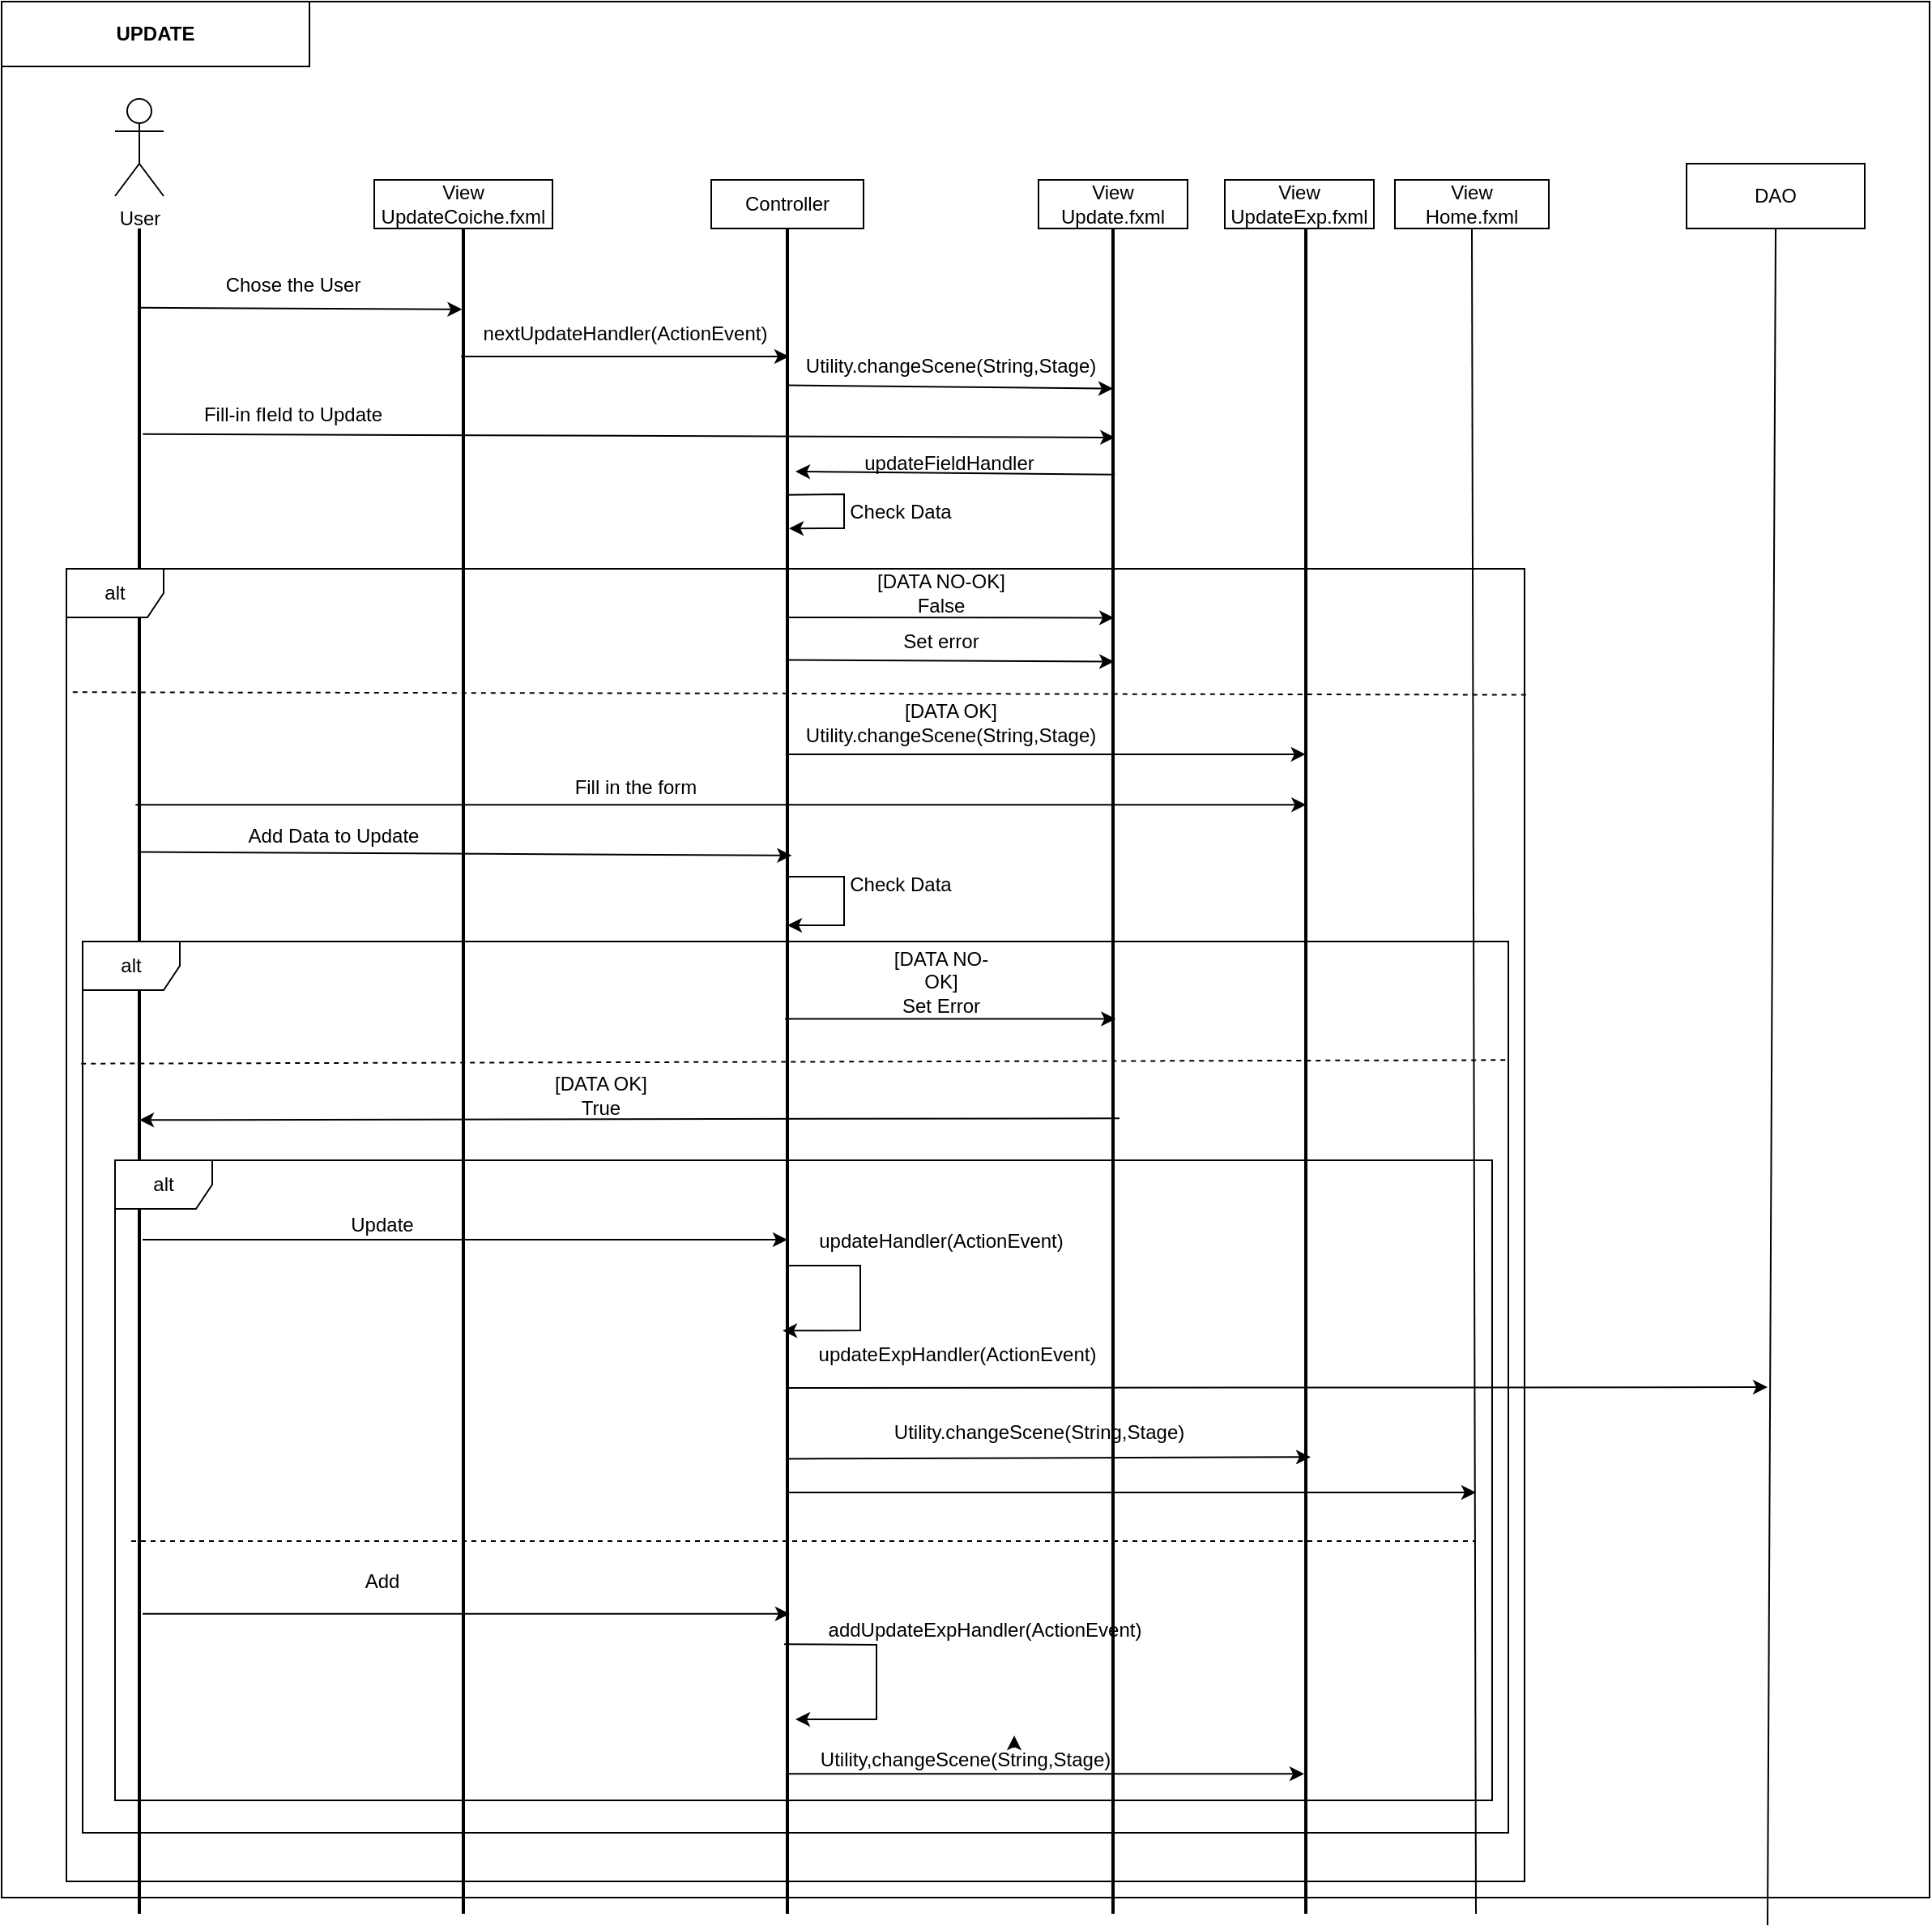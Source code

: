 <mxfile version="20.2.0" type="device"><diagram id="iaXaviEQAVbHTZb9_CxQ" name="Pagina-1"><mxGraphModel dx="2391" dy="2213" grid="1" gridSize="10" guides="1" tooltips="1" connect="1" arrows="1" fold="1" page="1" pageScale="1" pageWidth="827" pageHeight="1169" math="0" shadow="0"><root><mxCell id="0"/><mxCell id="1" parent="0"/><mxCell id="fbfCSaOWalz_XzLkc5Om-1" value="" style="rounded=0;whiteSpace=wrap;html=1;" parent="1" vertex="1"><mxGeometry x="-20" y="-50" width="1190" height="1170" as="geometry"/></mxCell><mxCell id="lgkfnJCtKRa0PRzCwAqn-137" value="" style="line;strokeWidth=2;direction=south;html=1;" parent="1" vertex="1"><mxGeometry x="60" y="90" width="10" height="1040" as="geometry"/></mxCell><mxCell id="lgkfnJCtKRa0PRzCwAqn-138" value="" style="line;strokeWidth=2;direction=south;html=1;" parent="1" vertex="1"><mxGeometry x="260" y="90" width="10" height="1040" as="geometry"/></mxCell><mxCell id="lgkfnJCtKRa0PRzCwAqn-139" value="View&lt;br&gt;UpdateCoiche.fxml" style="rounded=0;whiteSpace=wrap;html=1;" parent="1" vertex="1"><mxGeometry x="210" y="60" width="110" height="30" as="geometry"/></mxCell><mxCell id="lgkfnJCtKRa0PRzCwAqn-140" value="" style="line;strokeWidth=2;direction=south;html=1;" parent="1" vertex="1"><mxGeometry x="460" y="90" width="10" height="1040" as="geometry"/></mxCell><mxCell id="lgkfnJCtKRa0PRzCwAqn-141" value="Controller" style="rounded=0;whiteSpace=wrap;html=1;" parent="1" vertex="1"><mxGeometry x="418" y="60" width="94" height="30" as="geometry"/></mxCell><mxCell id="lgkfnJCtKRa0PRzCwAqn-142" value="User" style="shape=umlActor;verticalLabelPosition=bottom;verticalAlign=top;html=1;outlineConnect=0;" parent="1" vertex="1"><mxGeometry x="50" y="10" width="30" height="60" as="geometry"/></mxCell><mxCell id="lgkfnJCtKRa0PRzCwAqn-143" value="" style="endArrow=classic;html=1;rounded=0;exitX=0.047;exitY=0.497;exitDx=0;exitDy=0;exitPerimeter=0;entryX=0.048;entryY=0.577;entryDx=0;entryDy=0;entryPerimeter=0;" parent="1" source="lgkfnJCtKRa0PRzCwAqn-137" target="lgkfnJCtKRa0PRzCwAqn-138" edge="1"><mxGeometry width="50" height="50" relative="1" as="geometry"><mxPoint x="330" y="290" as="sourcePoint"/><mxPoint x="380" y="240" as="targetPoint"/><Array as="points"/></mxGeometry></mxCell><mxCell id="lgkfnJCtKRa0PRzCwAqn-144" value="Chose the User" style="text;html=1;strokeColor=none;fillColor=none;align=center;verticalAlign=middle;whiteSpace=wrap;rounded=0;" parent="1" vertex="1"><mxGeometry x="110" y="110" width="100" height="30" as="geometry"/></mxCell><mxCell id="lgkfnJCtKRa0PRzCwAqn-145" value="" style="endArrow=classic;html=1;rounded=0;entryX=0.076;entryY=0.4;entryDx=0;entryDy=0;entryPerimeter=0;exitX=0.076;exitY=0.641;exitDx=0;exitDy=0;exitPerimeter=0;" parent="1" source="lgkfnJCtKRa0PRzCwAqn-138" target="lgkfnJCtKRa0PRzCwAqn-140" edge="1"><mxGeometry width="50" height="50" relative="1" as="geometry"><mxPoint x="265" y="184" as="sourcePoint"/><mxPoint x="465" y="181" as="targetPoint"/></mxGeometry></mxCell><mxCell id="lgkfnJCtKRa0PRzCwAqn-146" value="nextUpdateHandler(ActionEvent)" style="text;html=1;strokeColor=none;fillColor=none;align=center;verticalAlign=middle;whiteSpace=wrap;rounded=0;" parent="1" vertex="1"><mxGeometry x="285" y="140" width="160" height="30" as="geometry"/></mxCell><mxCell id="lgkfnJCtKRa0PRzCwAqn-147" value="View&lt;br&gt;Update.fxml" style="rounded=0;whiteSpace=wrap;html=1;" parent="1" vertex="1"><mxGeometry x="620" y="60" width="92" height="30" as="geometry"/></mxCell><mxCell id="lgkfnJCtKRa0PRzCwAqn-148" value="" style="line;strokeWidth=2;direction=south;html=1;" parent="1" vertex="1"><mxGeometry x="661" y="90" width="10" height="1040" as="geometry"/></mxCell><mxCell id="lgkfnJCtKRa0PRzCwAqn-149" value="" style="endArrow=classic;html=1;rounded=0;startArrow=none;exitX=0;exitY=1;exitDx=0;exitDy=0;entryX=0.231;entryY=0.443;entryDx=0;entryDy=0;entryPerimeter=0;" parent="1" source="lgkfnJCtKRa0PRzCwAqn-150" target="lgkfnJCtKRa0PRzCwAqn-148" edge="1"><mxGeometry width="50" height="50" relative="1" as="geometry"><mxPoint x="460" y="372" as="sourcePoint"/><mxPoint x="660" y="330" as="targetPoint"/><Array as="points"/></mxGeometry></mxCell><mxCell id="lgkfnJCtKRa0PRzCwAqn-150" value="[DATA NO-OK]&lt;br&gt;False" style="text;html=1;strokeColor=none;fillColor=none;align=center;verticalAlign=middle;whiteSpace=wrap;rounded=0;shadow=0;" parent="1" vertex="1"><mxGeometry x="465" y="300" width="190" height="30" as="geometry"/></mxCell><mxCell id="lgkfnJCtKRa0PRzCwAqn-151" value="" style="endArrow=classic;html=1;rounded=0;exitX=0.312;exitY=0.514;exitDx=0;exitDy=0;exitPerimeter=0;entryX=0.312;entryY=0.514;entryDx=0;entryDy=0;entryPerimeter=0;" parent="1" source="lgkfnJCtKRa0PRzCwAqn-140" target="lgkfnJCtKRa0PRzCwAqn-170" edge="1"><mxGeometry width="50" height="50" relative="1" as="geometry"><mxPoint x="470" y="460" as="sourcePoint"/><mxPoint x="660" y="408" as="targetPoint"/><Array as="points"/></mxGeometry></mxCell><mxCell id="lgkfnJCtKRa0PRzCwAqn-152" value="[DATA OK]&lt;br&gt;Utility.changeScene(String,Stage)" style="text;html=1;strokeColor=none;fillColor=none;align=center;verticalAlign=middle;whiteSpace=wrap;rounded=0;shadow=0;" parent="1" vertex="1"><mxGeometry x="520" y="380" width="92" height="30" as="geometry"/></mxCell><mxCell id="lgkfnJCtKRa0PRzCwAqn-153" value="Set error" style="text;html=1;strokeColor=none;fillColor=none;align=center;verticalAlign=middle;whiteSpace=wrap;rounded=0;shadow=0;" parent="1" vertex="1"><mxGeometry x="530" y="330" width="60" height="30" as="geometry"/></mxCell><mxCell id="lgkfnJCtKRa0PRzCwAqn-154" value="" style="endArrow=none;dashed=1;html=1;rounded=0;entryX=0.001;entryY=0.094;entryDx=0;entryDy=0;entryPerimeter=0;exitX=1.001;exitY=0.096;exitDx=0;exitDy=0;exitPerimeter=0;" parent="1" source="lgkfnJCtKRa0PRzCwAqn-183" target="lgkfnJCtKRa0PRzCwAqn-183" edge="1"><mxGeometry width="50" height="50" relative="1" as="geometry"><mxPoint x="700" y="410" as="sourcePoint"/><mxPoint x="380" y="340" as="targetPoint"/></mxGeometry></mxCell><mxCell id="lgkfnJCtKRa0PRzCwAqn-155" value="" style="endArrow=classic;html=1;rounded=0;exitX=0.093;exitY=0.524;exitDx=0;exitDy=0;exitPerimeter=0;entryX=0.095;entryY=0.5;entryDx=0;entryDy=0;entryPerimeter=0;" parent="1" source="lgkfnJCtKRa0PRzCwAqn-140" target="lgkfnJCtKRa0PRzCwAqn-148" edge="1"><mxGeometry width="50" height="50" relative="1" as="geometry"><mxPoint x="468" y="210" as="sourcePoint"/><mxPoint x="620" y="210" as="targetPoint"/><Array as="points"/></mxGeometry></mxCell><mxCell id="lgkfnJCtKRa0PRzCwAqn-157" value="" style="endArrow=classic;html=1;rounded=0;exitX=0.256;exitY=0.571;exitDx=0;exitDy=0;exitPerimeter=0;entryX=0.257;entryY=0.443;entryDx=0;entryDy=0;entryPerimeter=0;" parent="1" source="lgkfnJCtKRa0PRzCwAqn-140" target="lgkfnJCtKRa0PRzCwAqn-148" edge="1"><mxGeometry width="50" height="50" relative="1" as="geometry"><mxPoint x="460" y="394" as="sourcePoint"/><mxPoint x="270" y="370" as="targetPoint"/><Array as="points"/></mxGeometry></mxCell><mxCell id="lgkfnJCtKRa0PRzCwAqn-159" value="Fill in the form" style="text;html=1;strokeColor=none;fillColor=none;align=center;verticalAlign=middle;whiteSpace=wrap;rounded=0;" parent="1" vertex="1"><mxGeometry x="329" y="420" width="85" height="30" as="geometry"/></mxCell><mxCell id="lgkfnJCtKRa0PRzCwAqn-160" value="Add Data to Update" style="text;html=1;strokeColor=none;fillColor=none;align=center;verticalAlign=middle;whiteSpace=wrap;rounded=0;" parent="1" vertex="1"><mxGeometry x="130" y="450" width="110" height="30" as="geometry"/></mxCell><mxCell id="lgkfnJCtKRa0PRzCwAqn-161" value="" style="endArrow=classic;html=1;rounded=0;exitX=0.37;exitY=0.4;exitDx=0;exitDy=0;exitPerimeter=0;entryX=0.372;entryY=0.233;entryDx=0;entryDy=0;entryPerimeter=0;" parent="1" source="lgkfnJCtKRa0PRzCwAqn-137" target="lgkfnJCtKRa0PRzCwAqn-140" edge="1"><mxGeometry width="50" height="50" relative="1" as="geometry"><mxPoint x="668" y="470" as="sourcePoint"/><mxPoint x="470" y="520" as="targetPoint"/><Array as="points"/></mxGeometry></mxCell><mxCell id="lgkfnJCtKRa0PRzCwAqn-163" value="[DATA NO-OK]&lt;br&gt;Set Error" style="text;html=1;strokeColor=none;fillColor=none;align=center;verticalAlign=middle;whiteSpace=wrap;rounded=0;" parent="1" vertex="1"><mxGeometry x="520" y="540" width="80" height="30" as="geometry"/></mxCell><mxCell id="lgkfnJCtKRa0PRzCwAqn-164" value="" style="endArrow=none;dashed=1;html=1;rounded=0;entryX=1.001;entryY=0.133;entryDx=0;entryDy=0;entryPerimeter=0;exitX=-0.001;exitY=0.137;exitDx=0;exitDy=0;exitPerimeter=0;" parent="1" target="lgkfnJCtKRa0PRzCwAqn-182" edge="1" source="lgkfnJCtKRa0PRzCwAqn-182"><mxGeometry width="50" height="50" relative="1" as="geometry"><mxPoint x="30" y="610" as="sourcePoint"/><mxPoint x="400" y="610" as="targetPoint"/></mxGeometry></mxCell><mxCell id="lgkfnJCtKRa0PRzCwAqn-165" value="" style="endArrow=classic;html=1;rounded=0;entryX=0.529;entryY=0.5;entryDx=0;entryDy=0;entryPerimeter=0;exitX=0.528;exitY=0.1;exitDx=0;exitDy=0;exitPerimeter=0;" parent="1" target="lgkfnJCtKRa0PRzCwAqn-137" edge="1" source="lgkfnJCtKRa0PRzCwAqn-148"><mxGeometry width="50" height="50" relative="1" as="geometry"><mxPoint x="660" y="650" as="sourcePoint"/><mxPoint x="430" y="680" as="targetPoint"/></mxGeometry></mxCell><mxCell id="lgkfnJCtKRa0PRzCwAqn-166" value="[DATA OK]&lt;br&gt;True" style="text;html=1;strokeColor=none;fillColor=none;align=center;verticalAlign=middle;whiteSpace=wrap;rounded=0;" parent="1" vertex="1"><mxGeometry x="320" y="610" width="60" height="30" as="geometry"/></mxCell><mxCell id="lgkfnJCtKRa0PRzCwAqn-167" value="" style="endArrow=none;dashed=1;html=1;rounded=0;" parent="1" edge="1"><mxGeometry width="50" height="50" relative="1" as="geometry"><mxPoint x="60" y="900" as="sourcePoint"/><mxPoint x="890" y="900" as="targetPoint"/></mxGeometry></mxCell><mxCell id="lgkfnJCtKRa0PRzCwAqn-168" value="" style="endArrow=classic;html=1;rounded=0;exitX=0.6;exitY=0.3;exitDx=0;exitDy=0;exitPerimeter=0;entryX=0.6;entryY=0.5;entryDx=0;entryDy=0;entryPerimeter=0;" parent="1" source="lgkfnJCtKRa0PRzCwAqn-137" target="lgkfnJCtKRa0PRzCwAqn-140" edge="1"><mxGeometry width="50" height="50" relative="1" as="geometry"><mxPoint x="190" y="720" as="sourcePoint"/><mxPoint x="350" y="700" as="targetPoint"/></mxGeometry></mxCell><mxCell id="lgkfnJCtKRa0PRzCwAqn-169" value="Update" style="text;html=1;strokeColor=none;fillColor=none;align=center;verticalAlign=middle;whiteSpace=wrap;rounded=0;" parent="1" vertex="1"><mxGeometry x="170" y="690" width="90" height="30" as="geometry"/></mxCell><mxCell id="lgkfnJCtKRa0PRzCwAqn-170" value="" style="line;strokeWidth=2;direction=south;html=1;" parent="1" vertex="1"><mxGeometry x="780" y="90" width="10" height="1040" as="geometry"/></mxCell><mxCell id="lgkfnJCtKRa0PRzCwAqn-171" value="View&lt;br&gt;UpdateExp.fxml" style="rounded=0;whiteSpace=wrap;html=1;" parent="1" vertex="1"><mxGeometry x="735" y="60" width="92" height="30" as="geometry"/></mxCell><mxCell id="lgkfnJCtKRa0PRzCwAqn-172" value="" style="endArrow=classic;html=1;rounded=0;exitX=0.75;exitY=0.5;exitDx=0;exitDy=0;exitPerimeter=0;" parent="1" source="lgkfnJCtKRa0PRzCwAqn-140" edge="1"><mxGeometry width="50" height="50" relative="1" as="geometry"><mxPoint x="490" y="770" as="sourcePoint"/><mxPoint x="890" y="870" as="targetPoint"/></mxGeometry></mxCell><mxCell id="lgkfnJCtKRa0PRzCwAqn-173" value="" style="endArrow=classic;html=1;rounded=0;exitX=0.822;exitY=0.3;exitDx=0;exitDy=0;exitPerimeter=0;entryX=0.822;entryY=0.357;entryDx=0;entryDy=0;entryPerimeter=0;" parent="1" source="lgkfnJCtKRa0PRzCwAqn-137" target="lgkfnJCtKRa0PRzCwAqn-140" edge="1"><mxGeometry width="50" height="50" relative="1" as="geometry"><mxPoint x="310" y="870" as="sourcePoint"/><mxPoint x="360" y="820" as="targetPoint"/><Array as="points"/></mxGeometry></mxCell><mxCell id="lgkfnJCtKRa0PRzCwAqn-174" value="Add" style="text;html=1;strokeColor=none;fillColor=none;align=center;verticalAlign=middle;whiteSpace=wrap;rounded=0;" parent="1" vertex="1"><mxGeometry x="185" y="910" width="60" height="30" as="geometry"/></mxCell><mxCell id="lgkfnJCtKRa0PRzCwAqn-175" value="" style="endArrow=classic;html=1;rounded=0;exitX=0.84;exitY=0.7;exitDx=0;exitDy=0;exitPerimeter=0;" parent="1" source="lgkfnJCtKRa0PRzCwAqn-140" edge="1"><mxGeometry width="50" height="50" relative="1" as="geometry"><mxPoint x="470" y="800" as="sourcePoint"/><mxPoint x="470" y="1010" as="targetPoint"/><Array as="points"><mxPoint x="520" y="964"/><mxPoint x="520" y="1010"/></Array></mxGeometry></mxCell><mxCell id="lgkfnJCtKRa0PRzCwAqn-176" value="addUpdateExpHandler(ActionEvent)" style="text;html=1;strokeColor=none;fillColor=none;align=center;verticalAlign=middle;whiteSpace=wrap;rounded=0;" parent="1" vertex="1"><mxGeometry x="562" y="940" width="50" height="30" as="geometry"/></mxCell><mxCell id="lgkfnJCtKRa0PRzCwAqn-177" value="" style="endArrow=classic;html=1;rounded=0;entryX=0.654;entryY=0.8;entryDx=0;entryDy=0;entryPerimeter=0;" parent="1" target="lgkfnJCtKRa0PRzCwAqn-140" edge="1"><mxGeometry width="50" height="50" relative="1" as="geometry"><mxPoint x="465" y="730" as="sourcePoint"/><mxPoint x="410" y="740" as="targetPoint"/><Array as="points"><mxPoint x="510" y="730"/><mxPoint x="510" y="770"/></Array></mxGeometry></mxCell><mxCell id="lgkfnJCtKRa0PRzCwAqn-178" value="updateHandler(ActionEvent)" style="text;html=1;strokeColor=none;fillColor=none;align=center;verticalAlign=middle;whiteSpace=wrap;rounded=0;" parent="1" vertex="1"><mxGeometry x="530" y="700" width="60" height="30" as="geometry"/></mxCell><mxCell id="lgkfnJCtKRa0PRzCwAqn-179" value="&lt;br&gt;Utility.changeScene(String,Stage)" style="text;html=1;strokeColor=none;fillColor=none;align=center;verticalAlign=middle;whiteSpace=wrap;rounded=0;shadow=0;" parent="1" vertex="1"><mxGeometry x="590" y="810" width="61" height="30" as="geometry"/></mxCell><mxCell id="lgkfnJCtKRa0PRzCwAqn-180" value="" style="endArrow=classic;html=1;rounded=0;entryX=0.729;entryY=0.2;entryDx=0;entryDy=0;entryPerimeter=0;exitX=0.73;exitY=0.4;exitDx=0;exitDy=0;exitPerimeter=0;" parent="1" target="lgkfnJCtKRa0PRzCwAqn-170" edge="1" source="lgkfnJCtKRa0PRzCwAqn-140"><mxGeometry width="50" height="50" relative="1" as="geometry"><mxPoint x="470" y="837" as="sourcePoint"/><mxPoint x="630" y="800" as="targetPoint"/></mxGeometry></mxCell><mxCell id="lgkfnJCtKRa0PRzCwAqn-181" value="Utility,changeScene(String,Stage)" style="text;html=1;strokeColor=none;fillColor=none;align=center;verticalAlign=middle;whiteSpace=wrap;rounded=0;" parent="1" vertex="1"><mxGeometry x="545" y="1020" width="60" height="30" as="geometry"/></mxCell><mxCell id="lgkfnJCtKRa0PRzCwAqn-185" value="Utility.changeScene(String,Stage)" style="text;html=1;strokeColor=none;fillColor=none;align=center;verticalAlign=middle;whiteSpace=wrap;rounded=0;" parent="1" vertex="1"><mxGeometry x="536" y="160" width="60" height="30" as="geometry"/></mxCell><mxCell id="lgkfnJCtKRa0PRzCwAqn-186" value="" style="endArrow=classic;html=1;rounded=0;exitX=0.122;exitY=0.286;exitDx=0;exitDy=0;exitPerimeter=0;entryX=0.124;entryY=0.388;entryDx=0;entryDy=0;entryPerimeter=0;" parent="1" source="lgkfnJCtKRa0PRzCwAqn-137" target="lgkfnJCtKRa0PRzCwAqn-148" edge="1"><mxGeometry width="50" height="50" relative="1" as="geometry"><mxPoint x="280" y="260" as="sourcePoint"/><mxPoint x="610" y="220" as="targetPoint"/></mxGeometry></mxCell><mxCell id="lgkfnJCtKRa0PRzCwAqn-187" value="Fill-in fIeld to Update" style="text;html=1;strokeColor=none;fillColor=none;align=center;verticalAlign=middle;whiteSpace=wrap;rounded=0;" parent="1" vertex="1"><mxGeometry x="100" y="190" width="120" height="30" as="geometry"/></mxCell><mxCell id="lgkfnJCtKRa0PRzCwAqn-189" value="" style="endArrow=classic;html=1;rounded=0;exitX=0.146;exitY=0.386;exitDx=0;exitDy=0;exitPerimeter=0;" parent="1" source="lgkfnJCtKRa0PRzCwAqn-148" edge="1"><mxGeometry width="50" height="50" relative="1" as="geometry"><mxPoint x="390" y="250" as="sourcePoint"/><mxPoint x="470" y="240" as="targetPoint"/></mxGeometry></mxCell><mxCell id="lgkfnJCtKRa0PRzCwAqn-190" value="updateFieldHandler" style="text;html=1;strokeColor=none;fillColor=none;align=center;verticalAlign=middle;whiteSpace=wrap;rounded=0;" parent="1" vertex="1"><mxGeometry x="535" y="220" width="60" height="30" as="geometry"/></mxCell><mxCell id="lgkfnJCtKRa0PRzCwAqn-191" value="" style="endArrow=classic;html=1;rounded=0;exitX=0.158;exitY=0.571;exitDx=0;exitDy=0;exitPerimeter=0;entryX=0.178;entryY=0.4;entryDx=0;entryDy=0;entryPerimeter=0;" parent="1" source="lgkfnJCtKRa0PRzCwAqn-140" edge="1" target="lgkfnJCtKRa0PRzCwAqn-140"><mxGeometry width="50" height="50" relative="1" as="geometry"><mxPoint x="470" y="230" as="sourcePoint"/><mxPoint x="470" y="260" as="targetPoint"/><Array as="points"><mxPoint x="500" y="254"/><mxPoint x="500" y="275"/></Array></mxGeometry></mxCell><mxCell id="lgkfnJCtKRa0PRzCwAqn-192" value="Check Data" style="text;html=1;strokeColor=none;fillColor=none;align=center;verticalAlign=middle;whiteSpace=wrap;rounded=0;" parent="1" vertex="1"><mxGeometry x="500" y="250" width="70" height="30" as="geometry"/></mxCell><mxCell id="lgkfnJCtKRa0PRzCwAqn-195" value="" style="endArrow=classic;html=1;rounded=0;" parent="1" edge="1"><mxGeometry width="50" height="50" relative="1" as="geometry"><mxPoint x="465" y="490" as="sourcePoint"/><mxPoint x="465" y="520" as="targetPoint"/><Array as="points"><mxPoint x="500" y="490"/><mxPoint x="500" y="520"/></Array></mxGeometry></mxCell><mxCell id="lgkfnJCtKRa0PRzCwAqn-196" value="Check Data" style="text;html=1;strokeColor=none;fillColor=none;align=center;verticalAlign=middle;whiteSpace=wrap;rounded=0;" parent="1" vertex="1"><mxGeometry x="500" y="480" width="70" height="30" as="geometry"/></mxCell><mxCell id="lgkfnJCtKRa0PRzCwAqn-197" value="View&lt;br&gt;Home.fxml" style="rounded=0;whiteSpace=wrap;html=1;shadow=0;" parent="1" vertex="1"><mxGeometry x="840" y="60" width="95" height="30" as="geometry"/></mxCell><mxCell id="lgkfnJCtKRa0PRzCwAqn-198" value="" style="endArrow=none;html=1;rounded=0;entryX=0.5;entryY=1;entryDx=0;entryDy=0;" parent="1" target="lgkfnJCtKRa0PRzCwAqn-197" edge="1"><mxGeometry width="50" height="50" relative="1" as="geometry"><mxPoint x="890" y="1130" as="sourcePoint"/><mxPoint x="740" y="180" as="targetPoint"/></mxGeometry></mxCell><mxCell id="fbfCSaOWalz_XzLkc5Om-2" value="&lt;b&gt;UPDATE&lt;/b&gt;" style="rounded=0;whiteSpace=wrap;html=1;" parent="1" vertex="1"><mxGeometry x="-20" y="-50" width="190" height="40" as="geometry"/></mxCell><mxCell id="0IdiF8BRPDwpColf0rGy-2" value="DAO" style="rounded=0;whiteSpace=wrap;html=1;" vertex="1" parent="1"><mxGeometry x="1020" y="50" width="110" height="40" as="geometry"/></mxCell><mxCell id="0IdiF8BRPDwpColf0rGy-3" value="" style="endArrow=none;html=1;rounded=0;entryX=0.5;entryY=1;entryDx=0;entryDy=0;" edge="1" parent="1" target="0IdiF8BRPDwpColf0rGy-2"><mxGeometry width="50" height="50" relative="1" as="geometry"><mxPoint x="1070" y="1137.059" as="sourcePoint"/><mxPoint x="490" y="370" as="targetPoint"/></mxGeometry></mxCell><mxCell id="0IdiF8BRPDwpColf0rGy-5" value="" style="endArrow=classic;html=1;rounded=0;exitX=0.342;exitY=0.733;exitDx=0;exitDy=0;exitPerimeter=0;entryX=0.342;entryY=0.483;entryDx=0;entryDy=0;entryPerimeter=0;" edge="1" parent="1" source="lgkfnJCtKRa0PRzCwAqn-137" target="lgkfnJCtKRa0PRzCwAqn-170"><mxGeometry width="50" height="50" relative="1" as="geometry"><mxPoint x="340" y="470" as="sourcePoint"/><mxPoint x="390" y="420" as="targetPoint"/></mxGeometry></mxCell><mxCell id="0IdiF8BRPDwpColf0rGy-6" value="" style="endArrow=classic;html=1;rounded=0;exitX=0.469;exitY=0.65;exitDx=0;exitDy=0;exitPerimeter=0;entryX=0.469;entryY=0.333;entryDx=0;entryDy=0;entryPerimeter=0;" edge="1" parent="1" source="lgkfnJCtKRa0PRzCwAqn-140" target="lgkfnJCtKRa0PRzCwAqn-148"><mxGeometry width="50" height="50" relative="1" as="geometry"><mxPoint x="420" y="560" as="sourcePoint"/><mxPoint x="470" y="510" as="targetPoint"/></mxGeometry></mxCell><mxCell id="0IdiF8BRPDwpColf0rGy-8" value="" style="endArrow=classic;html=1;rounded=0;exitX=0.688;exitY=0.6;exitDx=0;exitDy=0;exitPerimeter=0;" edge="1" parent="1" source="lgkfnJCtKRa0PRzCwAqn-140"><mxGeometry width="50" height="50" relative="1" as="geometry"><mxPoint x="460" y="890" as="sourcePoint"/><mxPoint x="1070" y="805.025" as="targetPoint"/></mxGeometry></mxCell><mxCell id="0IdiF8BRPDwpColf0rGy-10" value="updateExpHandler(ActionEvent)" style="text;html=1;strokeColor=none;fillColor=none;align=center;verticalAlign=middle;whiteSpace=wrap;rounded=0;" vertex="1" parent="1"><mxGeometry x="540" y="770" width="60" height="30" as="geometry"/></mxCell><mxCell id="0IdiF8BRPDwpColf0rGy-12" value="" style="endArrow=classic;html=1;rounded=0;exitX=0.917;exitY=0.6;exitDx=0;exitDy=0;exitPerimeter=0;entryX=0.917;entryY=0.6;entryDx=0;entryDy=0;entryPerimeter=0;" edge="1" parent="1" source="lgkfnJCtKRa0PRzCwAqn-140" target="lgkfnJCtKRa0PRzCwAqn-170"><mxGeometry width="50" height="50" relative="1" as="geometry"><mxPoint x="670" y="1050" as="sourcePoint"/><mxPoint x="720" y="1000" as="targetPoint"/></mxGeometry></mxCell><mxCell id="0IdiF8BRPDwpColf0rGy-13" style="edgeStyle=orthogonalEdgeStyle;rounded=0;orthogonalLoop=1;jettySize=auto;html=1;exitX=1;exitY=0.25;exitDx=0;exitDy=0;entryX=1;entryY=0;entryDx=0;entryDy=0;" edge="1" parent="1" source="lgkfnJCtKRa0PRzCwAqn-181" target="lgkfnJCtKRa0PRzCwAqn-181"><mxGeometry relative="1" as="geometry"/></mxCell><mxCell id="lgkfnJCtKRa0PRzCwAqn-136" value="alt" style="shape=umlFrame;whiteSpace=wrap;html=1;" parent="1" vertex="1"><mxGeometry x="50" y="665" width="850" height="395" as="geometry"/></mxCell><mxCell id="lgkfnJCtKRa0PRzCwAqn-182" value="alt" style="shape=umlFrame;whiteSpace=wrap;html=1;" parent="1" vertex="1"><mxGeometry x="30" y="530" width="880" height="550" as="geometry"/></mxCell><mxCell id="lgkfnJCtKRa0PRzCwAqn-183" value="alt" style="shape=umlFrame;whiteSpace=wrap;html=1;shadow=0;" parent="1" vertex="1"><mxGeometry x="20" y="300" width="900" height="810" as="geometry"/></mxCell></root></mxGraphModel></diagram></mxfile>